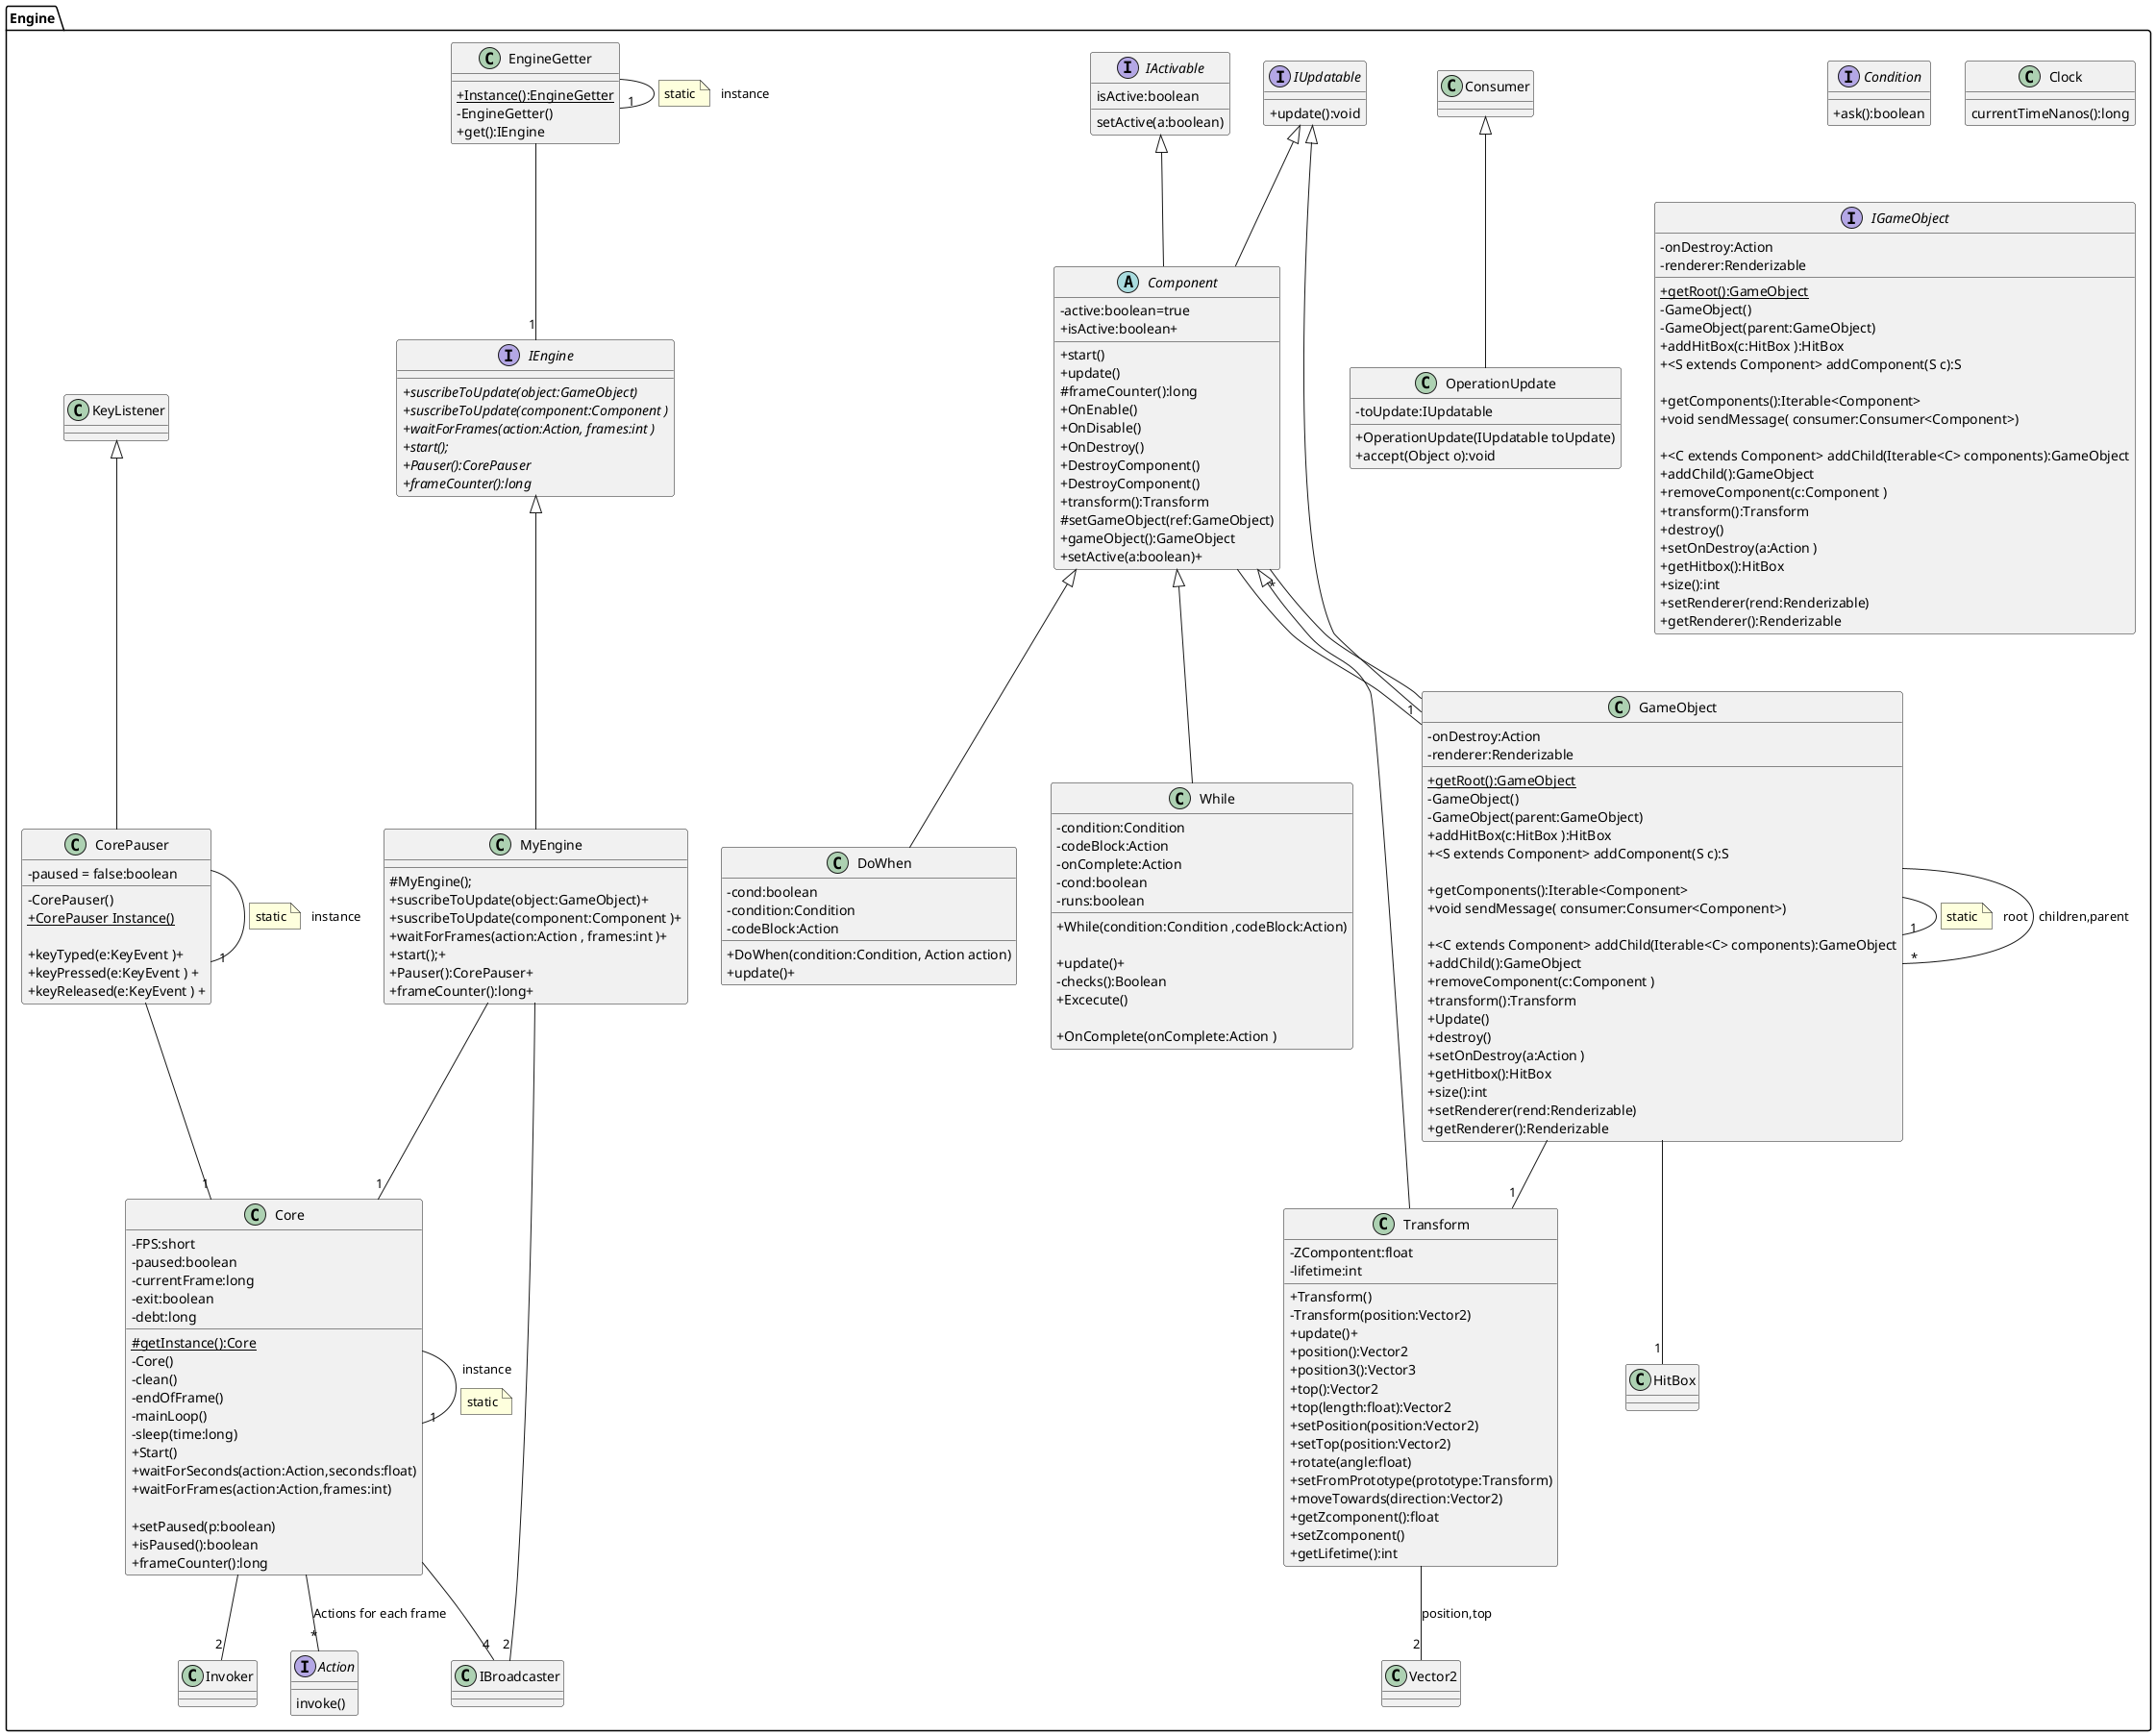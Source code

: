 @startuml
skinparam classAttributeIconSize 0
package Engine{
    interface IEngine{
        +{abstract}suscribeToUpdate(object:GameObject)
        +{abstract}suscribeToUpdate(component:Component )
        +{abstract}waitForFrames(action:Action, frames:int )
        +{abstract}start();
        +{abstract}Pauser():CorePauser
        +{abstract}frameCounter():long
    }

    interface Action{
        invoke()
    }

    IUpdatable <|-- Component
    IUpdatable <|-- GameObject

    interface IUpdatable {
        +update():void
    }

    interface Condition{
        +ask():boolean
    }

    Consumer <|-- OperationUpdate

    class OperationUpdate{

        -toUpdate:IUpdatable
        +OperationUpdate(IUpdatable toUpdate)
        +accept(Object o):void
    }

    IEngine <|-- MyEngine
    MyEngine -- "1" Core
    MyEngine -- "2" IBroadcaster
    class MyEngine{
        #MyEngine();
        +suscribeToUpdate(object:GameObject)+
        +suscribeToUpdate(component:Component )+
        +waitForFrames(action:Action , frames:int )+
        +start();+
        +Pauser():CorePauser+
        +frameCounter():long+
    }

    interface IActivable{
        isActive:boolean
        setActive(a:boolean)
    }

    class Clock{
        currentTimeNanos():long
    }

    IActivable <|-- Component
    Component -- "1" GameObject
    abstract class Component{
        -active:boolean=true
        +start()
        +update()
        #frameCounter():long
        +OnEnable()
        +OnDisable()
        +OnDestroy()
        +DestroyComponent()
        +DestroyComponent()
        +transform():Transform
        #setGameObject(ref:GameObject)
        +gameObject():GameObject
        +isActive:boolean+
        +setActive(a:boolean)+
    }

    Interface IGameObject
        {
            +{static} getRoot():GameObject
            -GameObject()
            -GameObject(parent:GameObject)
            +addHitBox(c:HitBox ):HitBox
            +<S extends Component> addComponent(S c):S

            +getComponents():Iterable<Component>
            +void sendMessage( consumer:Consumer<Component>)

            +<C extends Component> addChild(Iterable<C> components):GameObject
            +addChild():GameObject
            +removeComponent(c:Component )
            +transform():Transform
            +destroy()
            -onDestroy:Action
            +setOnDestroy(a:Action )
            +getHitbox():HitBox
            +size():int
            -renderer:Renderizable
            +setRenderer(rend:Renderizable)
            +getRenderer():Renderizable
        }

    GameObject -- "1" GameObject:root
    note left on link: static
    GameObject -- "*"GameObject:children,parent
    GameObject -- "*"Component
    GameObject -- "1"Transform
    GameObject -- "1"HitBox
    class GameObject
    {
        +{static} getRoot():GameObject
        -GameObject()
        -GameObject(parent:GameObject)
        +addHitBox(c:HitBox ):HitBox
        +<S extends Component> addComponent(S c):S

        +getComponents():Iterable<Component>
        +void sendMessage( consumer:Consumer<Component>)

        +<C extends Component> addChild(Iterable<C> components):GameObject
        +addChild():GameObject
        +removeComponent(c:Component )
        +transform():Transform
        +Update()
        +destroy()
        -onDestroy:Action
        +setOnDestroy(a:Action )
        +getHitbox():HitBox
        +size():int
        -renderer:Renderizable
        +setRenderer(rend:Renderizable)
        +getRenderer():Renderizable
    }

    Component <|-- Transform
    Transform -- "2"  Vector2: position,top
    class Transform{
        -ZCompontent:float
        -lifetime:int

        +Transform()
        -Transform(position:Vector2)
        +update()+
        +position():Vector2
        +position3():Vector3
        +top():Vector2
        +top(length:float):Vector2
        +setPosition(position:Vector2)
        +setTop(position:Vector2)
        +rotate(angle:float)
        +setFromPrototype(prototype:Transform)
        +moveTowards(direction:Vector2)
        +getZcomponent():float
        +setZcomponent()
        +getLifetime():int
    }

    Core -- "1" Core:instance
    note on link: static
    Core -- "4" IBroadcaster
    Core -- "2" Invoker
    Core -- "*" Action: Actions for each frame
    class Core{
        -FPS:short
        -paused:boolean
        -currentFrame:long
        -exit:boolean
        -debt:long

        #{static}getInstance():Core
        -Core()
        -clean()
        -endOfFrame()
        -mainLoop()
        -sleep(time:long)
        +Start()
        +waitForSeconds(action:Action,seconds:float)
        +waitForFrames(action:Action,frames:int)

        +setPaused(p:boolean)
        +isPaused():boolean
        +frameCounter():long
    }

    KeyListener <|-- CorePauser
    CorePauser -- "1" CorePauser:instance
    note left on link: static
    CorePauser -- "1" Core
    class CorePauser
    {
        -paused = false:boolean
        -CorePauser()
        +{static} CorePauser Instance()

        +keyTyped(e:KeyEvent )+
        +keyPressed(e:KeyEvent ) +
        +keyReleased(e:KeyEvent ) +
    }

    Component <|-- DoWhen
    class DoWhen {
        -cond:boolean
        -condition:Condition
        -codeBlock:Action
        +DoWhen(condition:Condition, Action action)
        +update()+
    }

    EngineGetter -- "1" EngineGetter:instance
    note left on link: static
    EngineGetter -- "1" IEngine
    class EngineGetter
    {
        + {static}  Instance():EngineGetter
        - EngineGetter()
        +get():IEngine
    }


    Component <|-- While
    class While
    {
        -condition:Condition
        -codeBlock:Action
        -onComplete:Action
        -cond:boolean
        -runs:boolean

        +While(condition:Condition ,codeBlock:Action)

        +update()+
        -checks():Boolean
        +Excecute()

        +OnComplete(onComplete:Action )
    }






}


@enduml

